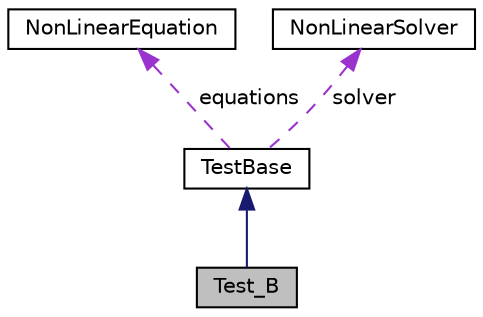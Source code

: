 digraph "Test_B"
{
 // LATEX_PDF_SIZE
  edge [fontname="Helvetica",fontsize="10",labelfontname="Helvetica",labelfontsize="10"];
  node [fontname="Helvetica",fontsize="10",shape=record];
  Node1 [label="Test_B",height=0.2,width=0.4,color="black", fillcolor="grey75", style="filled", fontcolor="black",tooltip=" "];
  Node2 -> Node1 [dir="back",color="midnightblue",fontsize="10",style="solid",fontname="Helvetica"];
  Node2 [label="TestBase",height=0.2,width=0.4,color="black", fillcolor="white", style="filled",URL="$class_test_base.html",tooltip=" "];
  Node3 -> Node2 [dir="back",color="darkorchid3",fontsize="10",style="dashed",label=" equations" ,fontname="Helvetica"];
  Node3 [label="NonLinearEquation",height=0.2,width=0.4,color="black", fillcolor="white", style="filled",URL="$class_non_linear_equation.html",tooltip=" "];
  Node4 -> Node2 [dir="back",color="darkorchid3",fontsize="10",style="dashed",label=" solver" ,fontname="Helvetica"];
  Node4 [label="NonLinearSolver",height=0.2,width=0.4,color="black", fillcolor="white", style="filled",URL="$class_non_linear_solver.html",tooltip=" "];
}
